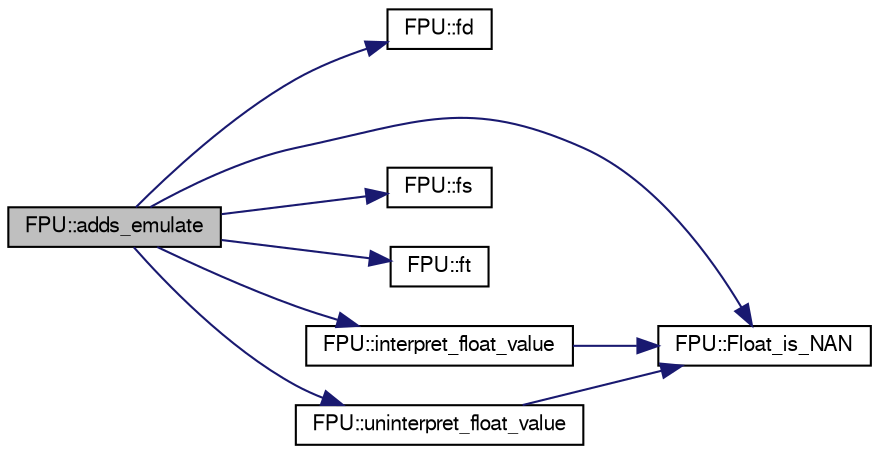 digraph G
{
  edge [fontname="FreeSans",fontsize="10",labelfontname="FreeSans",labelfontsize="10"];
  node [fontname="FreeSans",fontsize="10",shape=record];
  rankdir=LR;
  Node1 [label="FPU::adds_emulate",height=0.2,width=0.4,color="black", fillcolor="grey75", style="filled" fontcolor="black"];
  Node1 -> Node2 [color="midnightblue",fontsize="10",style="solid"];
  Node2 [label="FPU::fd",height=0.2,width=0.4,color="black", fillcolor="white", style="filled",URL="$classFPU.html#a6f425b3fab359b0257430a8795bbd49c"];
  Node1 -> Node3 [color="midnightblue",fontsize="10",style="solid"];
  Node3 [label="FPU::Float_is_NAN",height=0.2,width=0.4,color="black", fillcolor="white", style="filled",URL="$classFPU.html#aecbf73903f26ca2ebbfaacefa154bb71"];
  Node1 -> Node4 [color="midnightblue",fontsize="10",style="solid"];
  Node4 [label="FPU::fs",height=0.2,width=0.4,color="black", fillcolor="white", style="filled",URL="$classFPU.html#a3b845c4dcf416d853d11466b20c4d479"];
  Node1 -> Node5 [color="midnightblue",fontsize="10",style="solid"];
  Node5 [label="FPU::ft",height=0.2,width=0.4,color="black", fillcolor="white", style="filled",URL="$classFPU.html#aebbaa139c9609776428483b9b44f3da9"];
  Node1 -> Node6 [color="midnightblue",fontsize="10",style="solid"];
  Node6 [label="FPU::interpret_float_value",height=0.2,width=0.4,color="black", fillcolor="white", style="filled",URL="$classFPU.html#a358d735dc50060c3eb2d416e8d6d8ff7"];
  Node6 -> Node3 [color="midnightblue",fontsize="10",style="solid"];
  Node1 -> Node7 [color="midnightblue",fontsize="10",style="solid"];
  Node7 [label="FPU::uninterpret_float_value",height=0.2,width=0.4,color="black", fillcolor="white", style="filled",URL="$classFPU.html#a0d9e4de6caf810ebc70e5494f154c99b"];
  Node7 -> Node3 [color="midnightblue",fontsize="10",style="solid"];
}
